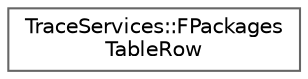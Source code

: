 digraph "Graphical Class Hierarchy"
{
 // INTERACTIVE_SVG=YES
 // LATEX_PDF_SIZE
  bgcolor="transparent";
  edge [fontname=Helvetica,fontsize=10,labelfontname=Helvetica,labelfontsize=10];
  node [fontname=Helvetica,fontsize=10,shape=box,height=0.2,width=0.4];
  rankdir="LR";
  Node0 [id="Node000000",label="TraceServices::FPackages\lTableRow",height=0.2,width=0.4,color="grey40", fillcolor="white", style="filled",URL="$d8/d93/structTraceServices_1_1FPackagesTableRow.html",tooltip=" "];
}
